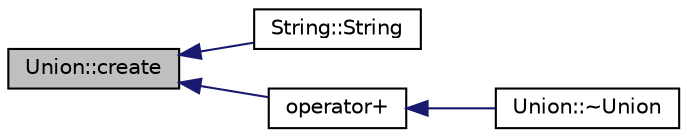 digraph "Union::create"
{
  edge [fontname="Helvetica",fontsize="10",labelfontname="Helvetica",labelfontsize="10"];
  node [fontname="Helvetica",fontsize="10",shape=record];
  rankdir="LR";
  Node17 [label="Union::create",height=0.2,width=0.4,color="black", fillcolor="grey75", style="filled", fontcolor="black"];
  Node17 -> Node18 [dir="back",color="midnightblue",fontsize="10",style="solid",fontname="Helvetica"];
  Node18 [label="String::String",height=0.2,width=0.4,color="black", fillcolor="white", style="filled",URL="$classString.html#a9662ca94c4e2cd2a1b6fe723fd7ee6d7"];
  Node17 -> Node19 [dir="back",color="midnightblue",fontsize="10",style="solid",fontname="Helvetica"];
  Node19 [label="operator+",height=0.2,width=0.4,color="black", fillcolor="white", style="filled",URL="$Union_8h.html#a4bd396e9dea95407a61ac9b4b079c063"];
  Node19 -> Node20 [dir="back",color="midnightblue",fontsize="10",style="solid",fontname="Helvetica"];
  Node20 [label="Union::~Union",height=0.2,width=0.4,color="black", fillcolor="white", style="filled",URL="$classUnion.html#a51d0863b6754e2d49823a83da47e7732",tooltip="Default destructor. "];
}
